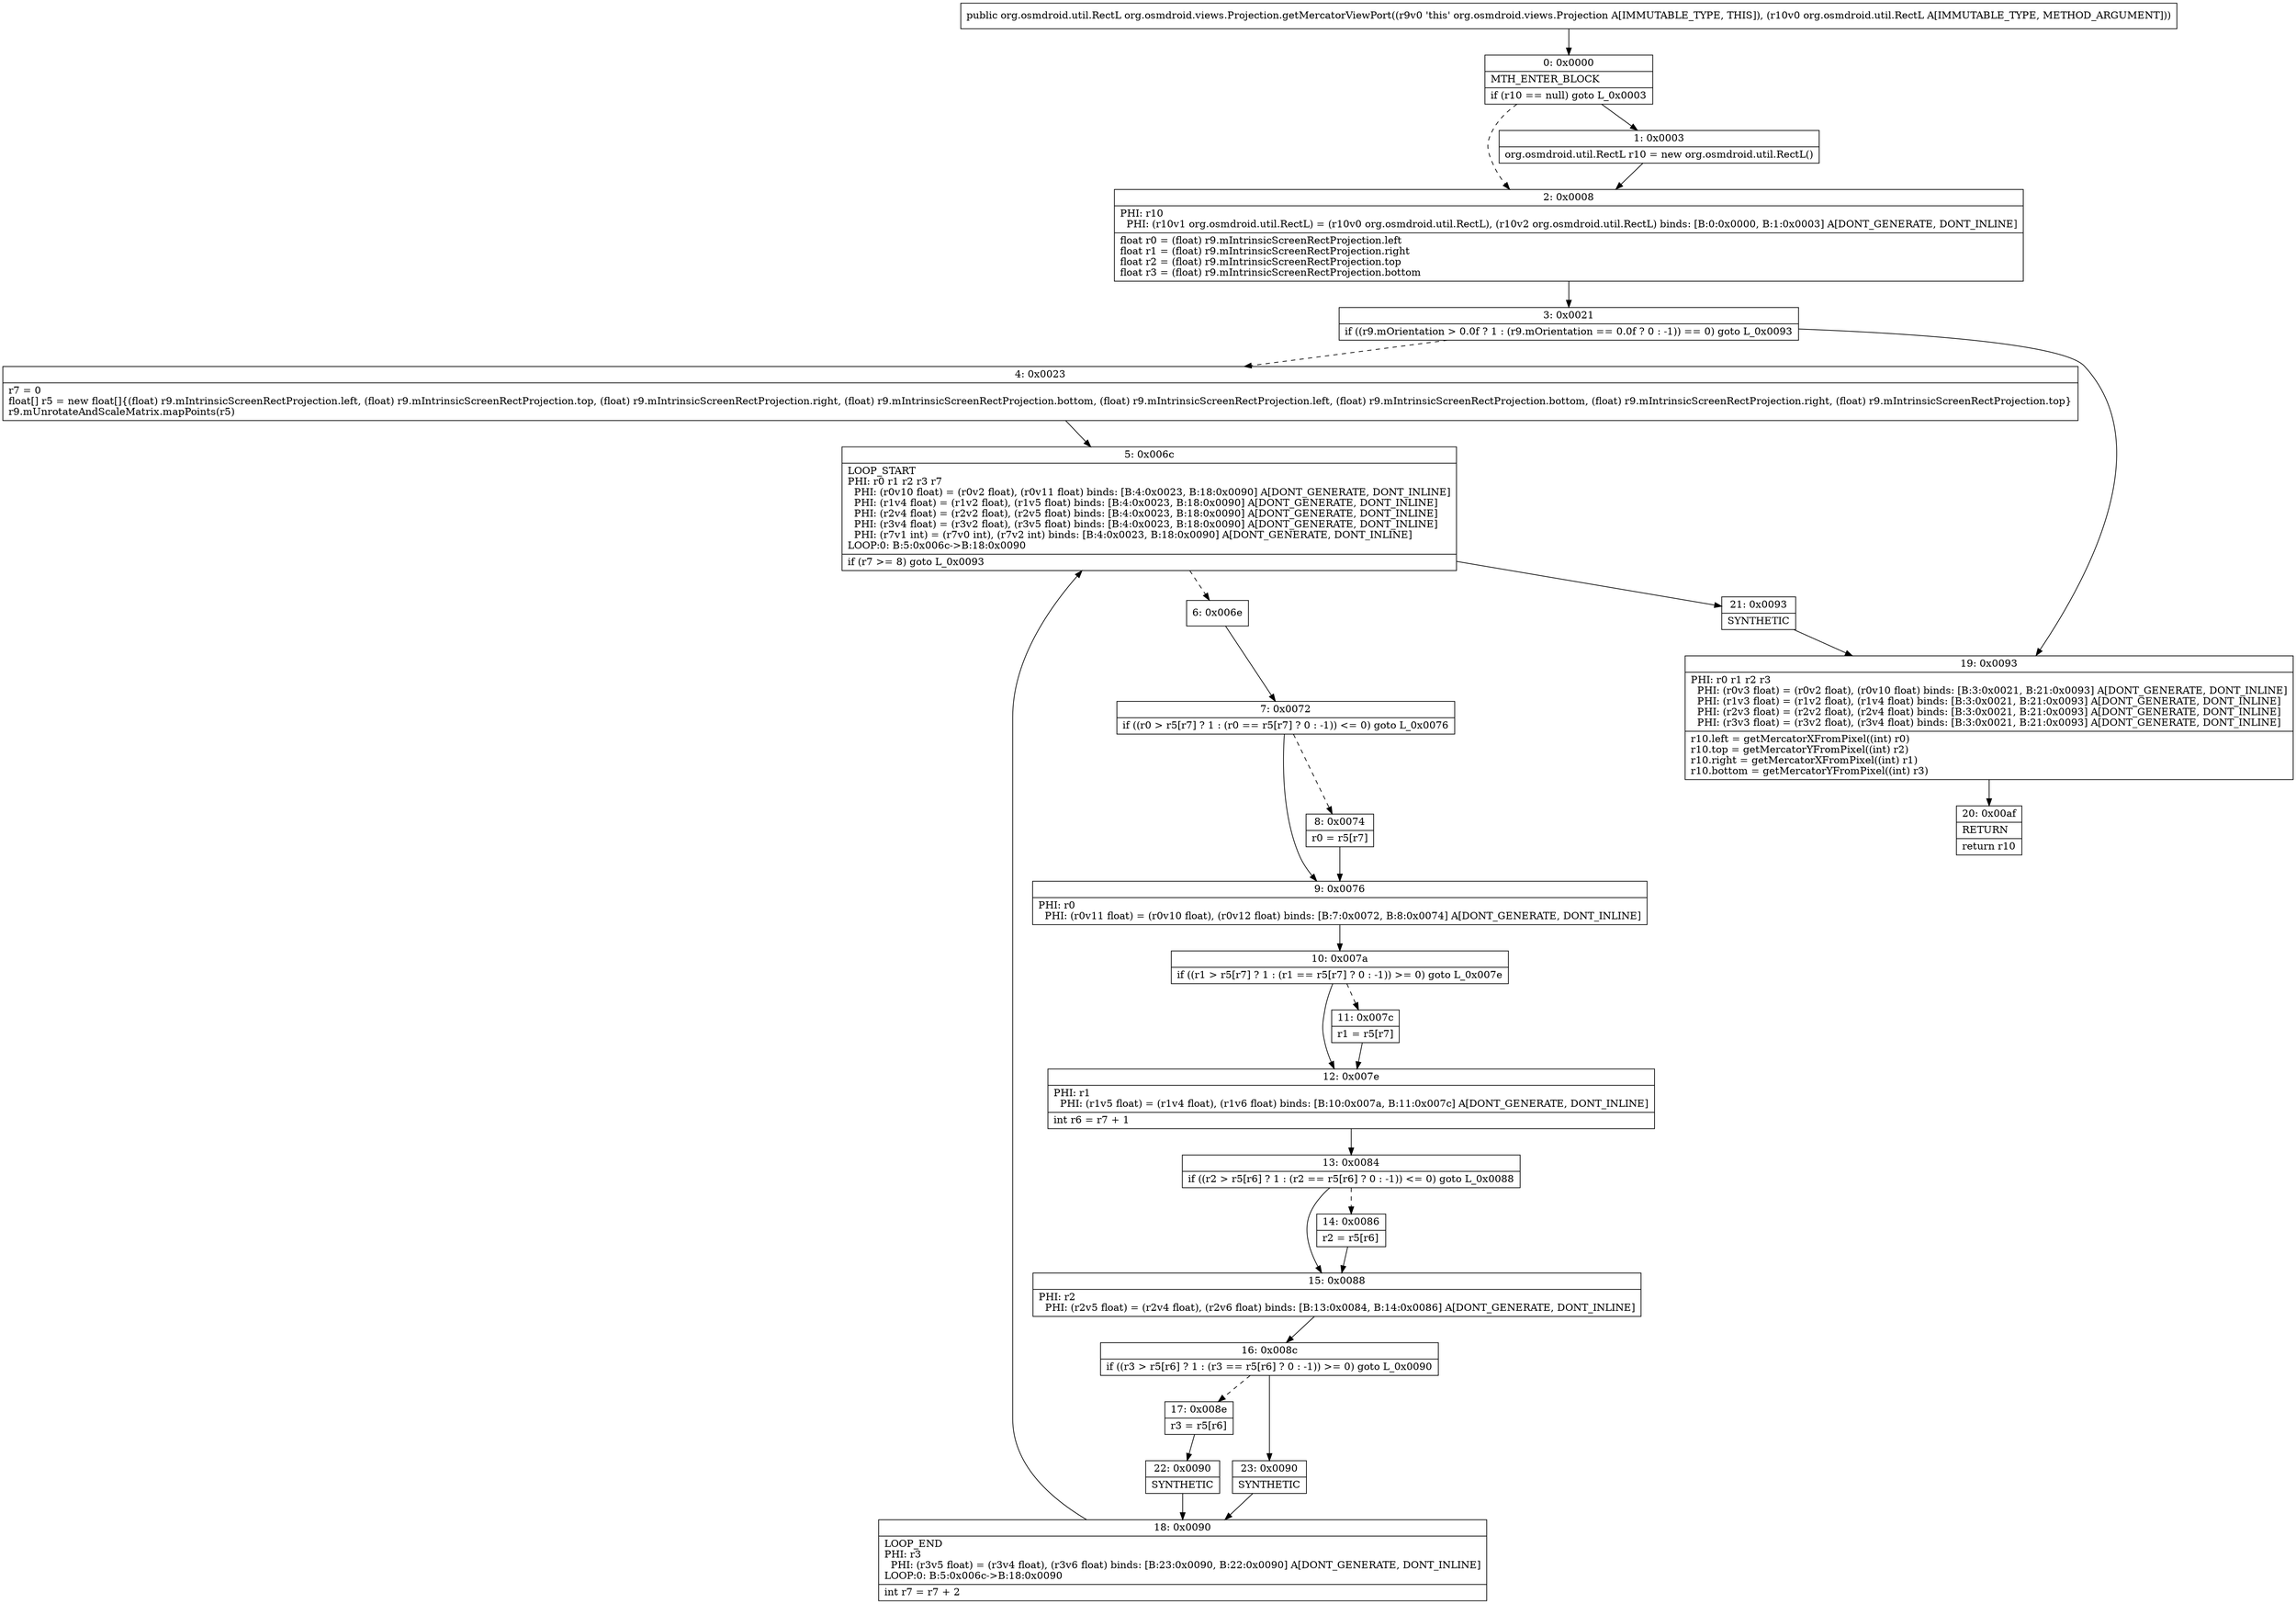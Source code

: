 digraph "CFG fororg.osmdroid.views.Projection.getMercatorViewPort(Lorg\/osmdroid\/util\/RectL;)Lorg\/osmdroid\/util\/RectL;" {
Node_0 [shape=record,label="{0\:\ 0x0000|MTH_ENTER_BLOCK\l|if (r10 == null) goto L_0x0003\l}"];
Node_1 [shape=record,label="{1\:\ 0x0003|org.osmdroid.util.RectL r10 = new org.osmdroid.util.RectL()\l}"];
Node_2 [shape=record,label="{2\:\ 0x0008|PHI: r10 \l  PHI: (r10v1 org.osmdroid.util.RectL) = (r10v0 org.osmdroid.util.RectL), (r10v2 org.osmdroid.util.RectL) binds: [B:0:0x0000, B:1:0x0003] A[DONT_GENERATE, DONT_INLINE]\l|float r0 = (float) r9.mIntrinsicScreenRectProjection.left\lfloat r1 = (float) r9.mIntrinsicScreenRectProjection.right\lfloat r2 = (float) r9.mIntrinsicScreenRectProjection.top\lfloat r3 = (float) r9.mIntrinsicScreenRectProjection.bottom\l}"];
Node_3 [shape=record,label="{3\:\ 0x0021|if ((r9.mOrientation \> 0.0f ? 1 : (r9.mOrientation == 0.0f ? 0 : \-1)) == 0) goto L_0x0093\l}"];
Node_4 [shape=record,label="{4\:\ 0x0023|r7 = 0\lfloat[] r5 = new float[]\{(float) r9.mIntrinsicScreenRectProjection.left, (float) r9.mIntrinsicScreenRectProjection.top, (float) r9.mIntrinsicScreenRectProjection.right, (float) r9.mIntrinsicScreenRectProjection.bottom, (float) r9.mIntrinsicScreenRectProjection.left, (float) r9.mIntrinsicScreenRectProjection.bottom, (float) r9.mIntrinsicScreenRectProjection.right, (float) r9.mIntrinsicScreenRectProjection.top\}\lr9.mUnrotateAndScaleMatrix.mapPoints(r5)\l}"];
Node_5 [shape=record,label="{5\:\ 0x006c|LOOP_START\lPHI: r0 r1 r2 r3 r7 \l  PHI: (r0v10 float) = (r0v2 float), (r0v11 float) binds: [B:4:0x0023, B:18:0x0090] A[DONT_GENERATE, DONT_INLINE]\l  PHI: (r1v4 float) = (r1v2 float), (r1v5 float) binds: [B:4:0x0023, B:18:0x0090] A[DONT_GENERATE, DONT_INLINE]\l  PHI: (r2v4 float) = (r2v2 float), (r2v5 float) binds: [B:4:0x0023, B:18:0x0090] A[DONT_GENERATE, DONT_INLINE]\l  PHI: (r3v4 float) = (r3v2 float), (r3v5 float) binds: [B:4:0x0023, B:18:0x0090] A[DONT_GENERATE, DONT_INLINE]\l  PHI: (r7v1 int) = (r7v0 int), (r7v2 int) binds: [B:4:0x0023, B:18:0x0090] A[DONT_GENERATE, DONT_INLINE]\lLOOP:0: B:5:0x006c\-\>B:18:0x0090\l|if (r7 \>= 8) goto L_0x0093\l}"];
Node_6 [shape=record,label="{6\:\ 0x006e}"];
Node_7 [shape=record,label="{7\:\ 0x0072|if ((r0 \> r5[r7] ? 1 : (r0 == r5[r7] ? 0 : \-1)) \<= 0) goto L_0x0076\l}"];
Node_8 [shape=record,label="{8\:\ 0x0074|r0 = r5[r7]\l}"];
Node_9 [shape=record,label="{9\:\ 0x0076|PHI: r0 \l  PHI: (r0v11 float) = (r0v10 float), (r0v12 float) binds: [B:7:0x0072, B:8:0x0074] A[DONT_GENERATE, DONT_INLINE]\l}"];
Node_10 [shape=record,label="{10\:\ 0x007a|if ((r1 \> r5[r7] ? 1 : (r1 == r5[r7] ? 0 : \-1)) \>= 0) goto L_0x007e\l}"];
Node_11 [shape=record,label="{11\:\ 0x007c|r1 = r5[r7]\l}"];
Node_12 [shape=record,label="{12\:\ 0x007e|PHI: r1 \l  PHI: (r1v5 float) = (r1v4 float), (r1v6 float) binds: [B:10:0x007a, B:11:0x007c] A[DONT_GENERATE, DONT_INLINE]\l|int r6 = r7 + 1\l}"];
Node_13 [shape=record,label="{13\:\ 0x0084|if ((r2 \> r5[r6] ? 1 : (r2 == r5[r6] ? 0 : \-1)) \<= 0) goto L_0x0088\l}"];
Node_14 [shape=record,label="{14\:\ 0x0086|r2 = r5[r6]\l}"];
Node_15 [shape=record,label="{15\:\ 0x0088|PHI: r2 \l  PHI: (r2v5 float) = (r2v4 float), (r2v6 float) binds: [B:13:0x0084, B:14:0x0086] A[DONT_GENERATE, DONT_INLINE]\l}"];
Node_16 [shape=record,label="{16\:\ 0x008c|if ((r3 \> r5[r6] ? 1 : (r3 == r5[r6] ? 0 : \-1)) \>= 0) goto L_0x0090\l}"];
Node_17 [shape=record,label="{17\:\ 0x008e|r3 = r5[r6]\l}"];
Node_18 [shape=record,label="{18\:\ 0x0090|LOOP_END\lPHI: r3 \l  PHI: (r3v5 float) = (r3v4 float), (r3v6 float) binds: [B:23:0x0090, B:22:0x0090] A[DONT_GENERATE, DONT_INLINE]\lLOOP:0: B:5:0x006c\-\>B:18:0x0090\l|int r7 = r7 + 2\l}"];
Node_19 [shape=record,label="{19\:\ 0x0093|PHI: r0 r1 r2 r3 \l  PHI: (r0v3 float) = (r0v2 float), (r0v10 float) binds: [B:3:0x0021, B:21:0x0093] A[DONT_GENERATE, DONT_INLINE]\l  PHI: (r1v3 float) = (r1v2 float), (r1v4 float) binds: [B:3:0x0021, B:21:0x0093] A[DONT_GENERATE, DONT_INLINE]\l  PHI: (r2v3 float) = (r2v2 float), (r2v4 float) binds: [B:3:0x0021, B:21:0x0093] A[DONT_GENERATE, DONT_INLINE]\l  PHI: (r3v3 float) = (r3v2 float), (r3v4 float) binds: [B:3:0x0021, B:21:0x0093] A[DONT_GENERATE, DONT_INLINE]\l|r10.left = getMercatorXFromPixel((int) r0)\lr10.top = getMercatorYFromPixel((int) r2)\lr10.right = getMercatorXFromPixel((int) r1)\lr10.bottom = getMercatorYFromPixel((int) r3)\l}"];
Node_20 [shape=record,label="{20\:\ 0x00af|RETURN\l|return r10\l}"];
Node_21 [shape=record,label="{21\:\ 0x0093|SYNTHETIC\l}"];
Node_22 [shape=record,label="{22\:\ 0x0090|SYNTHETIC\l}"];
Node_23 [shape=record,label="{23\:\ 0x0090|SYNTHETIC\l}"];
MethodNode[shape=record,label="{public org.osmdroid.util.RectL org.osmdroid.views.Projection.getMercatorViewPort((r9v0 'this' org.osmdroid.views.Projection A[IMMUTABLE_TYPE, THIS]), (r10v0 org.osmdroid.util.RectL A[IMMUTABLE_TYPE, METHOD_ARGUMENT])) }"];
MethodNode -> Node_0;
Node_0 -> Node_1;
Node_0 -> Node_2[style=dashed];
Node_1 -> Node_2;
Node_2 -> Node_3;
Node_3 -> Node_4[style=dashed];
Node_3 -> Node_19;
Node_4 -> Node_5;
Node_5 -> Node_6[style=dashed];
Node_5 -> Node_21;
Node_6 -> Node_7;
Node_7 -> Node_8[style=dashed];
Node_7 -> Node_9;
Node_8 -> Node_9;
Node_9 -> Node_10;
Node_10 -> Node_11[style=dashed];
Node_10 -> Node_12;
Node_11 -> Node_12;
Node_12 -> Node_13;
Node_13 -> Node_14[style=dashed];
Node_13 -> Node_15;
Node_14 -> Node_15;
Node_15 -> Node_16;
Node_16 -> Node_17[style=dashed];
Node_16 -> Node_23;
Node_17 -> Node_22;
Node_18 -> Node_5;
Node_19 -> Node_20;
Node_21 -> Node_19;
Node_22 -> Node_18;
Node_23 -> Node_18;
}

